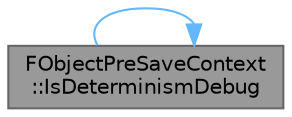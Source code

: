 digraph "FObjectPreSaveContext::IsDeterminismDebug"
{
 // INTERACTIVE_SVG=YES
 // LATEX_PDF_SIZE
  bgcolor="transparent";
  edge [fontname=Helvetica,fontsize=10,labelfontname=Helvetica,labelfontsize=10];
  node [fontname=Helvetica,fontsize=10,shape=box,height=0.2,width=0.4];
  rankdir="LR";
  Node1 [id="Node000001",label="FObjectPreSaveContext\l::IsDeterminismDebug",height=0.2,width=0.4,color="gray40", fillcolor="grey60", style="filled", fontcolor="black",tooltip="Applicable only to cook saves: True if the SavePackage call should write extra debug data for debuggi..."];
  Node1 -> Node1 [id="edge1_Node000001_Node000001",color="steelblue1",style="solid",tooltip=" "];
}
